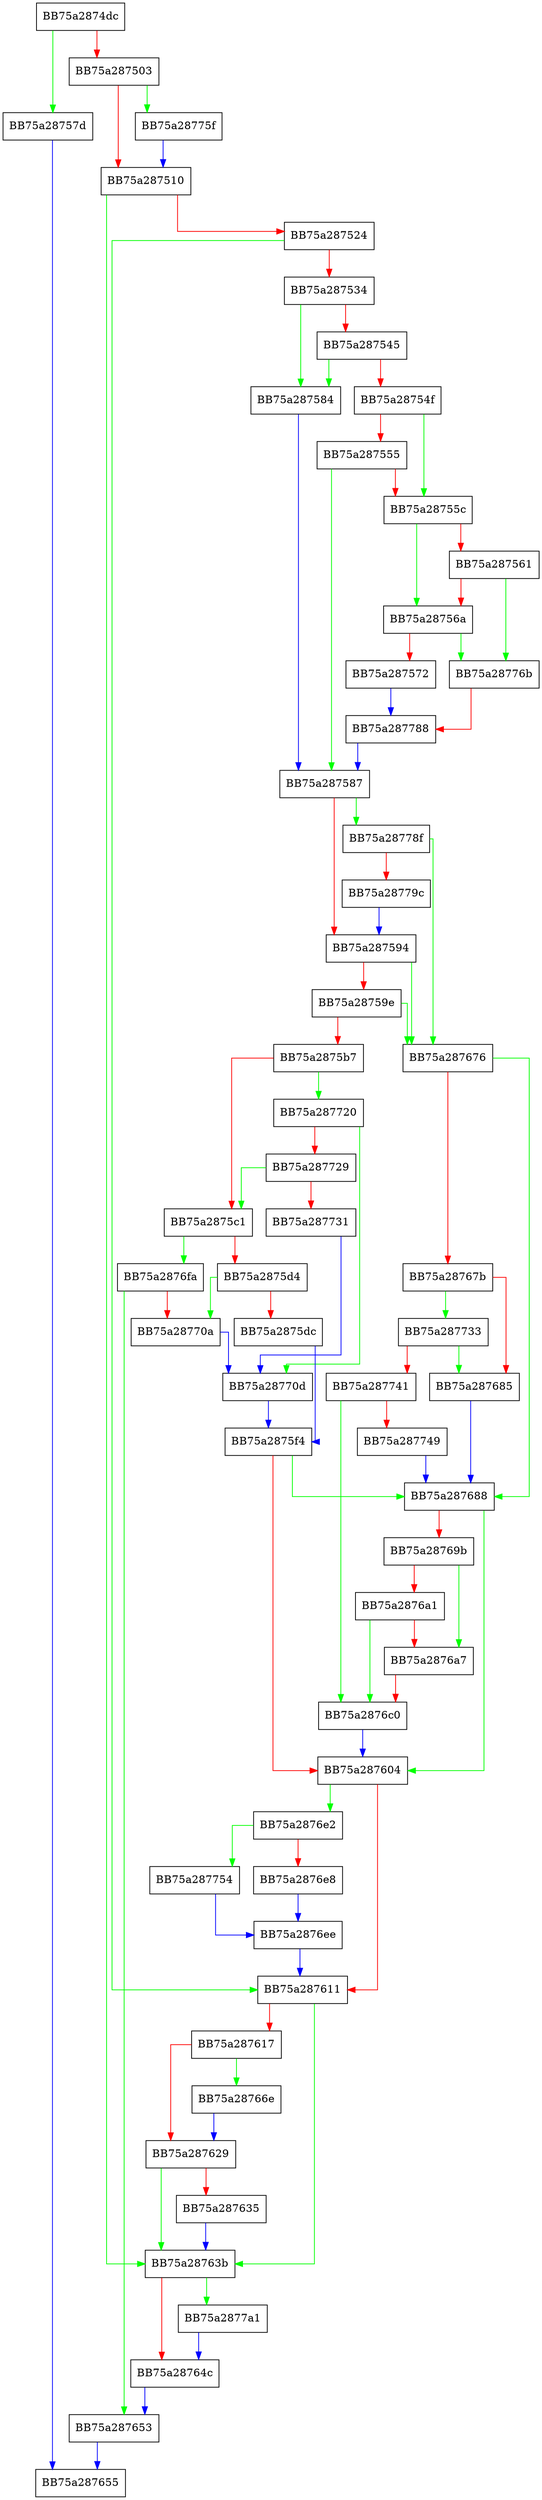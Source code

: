 digraph sqlite3VdbeHalt {
  node [shape="box"];
  graph [splines=ortho];
  BB75a2874dc -> BB75a28757d [color="green"];
  BB75a2874dc -> BB75a287503 [color="red"];
  BB75a287503 -> BB75a28775f [color="green"];
  BB75a287503 -> BB75a287510 [color="red"];
  BB75a287510 -> BB75a28763b [color="green"];
  BB75a287510 -> BB75a287524 [color="red"];
  BB75a287524 -> BB75a287611 [color="green"];
  BB75a287524 -> BB75a287534 [color="red"];
  BB75a287534 -> BB75a287584 [color="green"];
  BB75a287534 -> BB75a287545 [color="red"];
  BB75a287545 -> BB75a287584 [color="green"];
  BB75a287545 -> BB75a28754f [color="red"];
  BB75a28754f -> BB75a28755c [color="green"];
  BB75a28754f -> BB75a287555 [color="red"];
  BB75a287555 -> BB75a287587 [color="green"];
  BB75a287555 -> BB75a28755c [color="red"];
  BB75a28755c -> BB75a28756a [color="green"];
  BB75a28755c -> BB75a287561 [color="red"];
  BB75a287561 -> BB75a28776b [color="green"];
  BB75a287561 -> BB75a28756a [color="red"];
  BB75a28756a -> BB75a28776b [color="green"];
  BB75a28756a -> BB75a287572 [color="red"];
  BB75a287572 -> BB75a287788 [color="blue"];
  BB75a28757d -> BB75a287655 [color="blue"];
  BB75a287584 -> BB75a287587 [color="blue"];
  BB75a287587 -> BB75a28778f [color="green"];
  BB75a287587 -> BB75a287594 [color="red"];
  BB75a287594 -> BB75a287676 [color="green"];
  BB75a287594 -> BB75a28759e [color="red"];
  BB75a28759e -> BB75a287676 [color="green"];
  BB75a28759e -> BB75a2875b7 [color="red"];
  BB75a2875b7 -> BB75a287720 [color="green"];
  BB75a2875b7 -> BB75a2875c1 [color="red"];
  BB75a2875c1 -> BB75a2876fa [color="green"];
  BB75a2875c1 -> BB75a2875d4 [color="red"];
  BB75a2875d4 -> BB75a28770a [color="green"];
  BB75a2875d4 -> BB75a2875dc [color="red"];
  BB75a2875dc -> BB75a2875f4 [color="blue"];
  BB75a2875f4 -> BB75a287688 [color="green"];
  BB75a2875f4 -> BB75a287604 [color="red"];
  BB75a287604 -> BB75a2876e2 [color="green"];
  BB75a287604 -> BB75a287611 [color="red"];
  BB75a287611 -> BB75a28763b [color="green"];
  BB75a287611 -> BB75a287617 [color="red"];
  BB75a287617 -> BB75a28766e [color="green"];
  BB75a287617 -> BB75a287629 [color="red"];
  BB75a287629 -> BB75a28763b [color="green"];
  BB75a287629 -> BB75a287635 [color="red"];
  BB75a287635 -> BB75a28763b [color="blue"];
  BB75a28763b -> BB75a2877a1 [color="green"];
  BB75a28763b -> BB75a28764c [color="red"];
  BB75a28764c -> BB75a287653 [color="blue"];
  BB75a287653 -> BB75a287655 [color="blue"];
  BB75a28766e -> BB75a287629 [color="blue"];
  BB75a287676 -> BB75a287688 [color="green"];
  BB75a287676 -> BB75a28767b [color="red"];
  BB75a28767b -> BB75a287733 [color="green"];
  BB75a28767b -> BB75a287685 [color="red"];
  BB75a287685 -> BB75a287688 [color="blue"];
  BB75a287688 -> BB75a287604 [color="green"];
  BB75a287688 -> BB75a28769b [color="red"];
  BB75a28769b -> BB75a2876a7 [color="green"];
  BB75a28769b -> BB75a2876a1 [color="red"];
  BB75a2876a1 -> BB75a2876c0 [color="green"];
  BB75a2876a1 -> BB75a2876a7 [color="red"];
  BB75a2876a7 -> BB75a2876c0 [color="red"];
  BB75a2876c0 -> BB75a287604 [color="blue"];
  BB75a2876e2 -> BB75a287754 [color="green"];
  BB75a2876e2 -> BB75a2876e8 [color="red"];
  BB75a2876e8 -> BB75a2876ee [color="blue"];
  BB75a2876ee -> BB75a287611 [color="blue"];
  BB75a2876fa -> BB75a287653 [color="green"];
  BB75a2876fa -> BB75a28770a [color="red"];
  BB75a28770a -> BB75a28770d [color="blue"];
  BB75a28770d -> BB75a2875f4 [color="blue"];
  BB75a287720 -> BB75a28770d [color="green"];
  BB75a287720 -> BB75a287729 [color="red"];
  BB75a287729 -> BB75a2875c1 [color="green"];
  BB75a287729 -> BB75a287731 [color="red"];
  BB75a287731 -> BB75a28770d [color="blue"];
  BB75a287733 -> BB75a287685 [color="green"];
  BB75a287733 -> BB75a287741 [color="red"];
  BB75a287741 -> BB75a2876c0 [color="green"];
  BB75a287741 -> BB75a287749 [color="red"];
  BB75a287749 -> BB75a287688 [color="blue"];
  BB75a287754 -> BB75a2876ee [color="blue"];
  BB75a28775f -> BB75a287510 [color="blue"];
  BB75a28776b -> BB75a287788 [color="red"];
  BB75a287788 -> BB75a287587 [color="blue"];
  BB75a28778f -> BB75a287676 [color="green"];
  BB75a28778f -> BB75a28779c [color="red"];
  BB75a28779c -> BB75a287594 [color="blue"];
  BB75a2877a1 -> BB75a28764c [color="blue"];
}